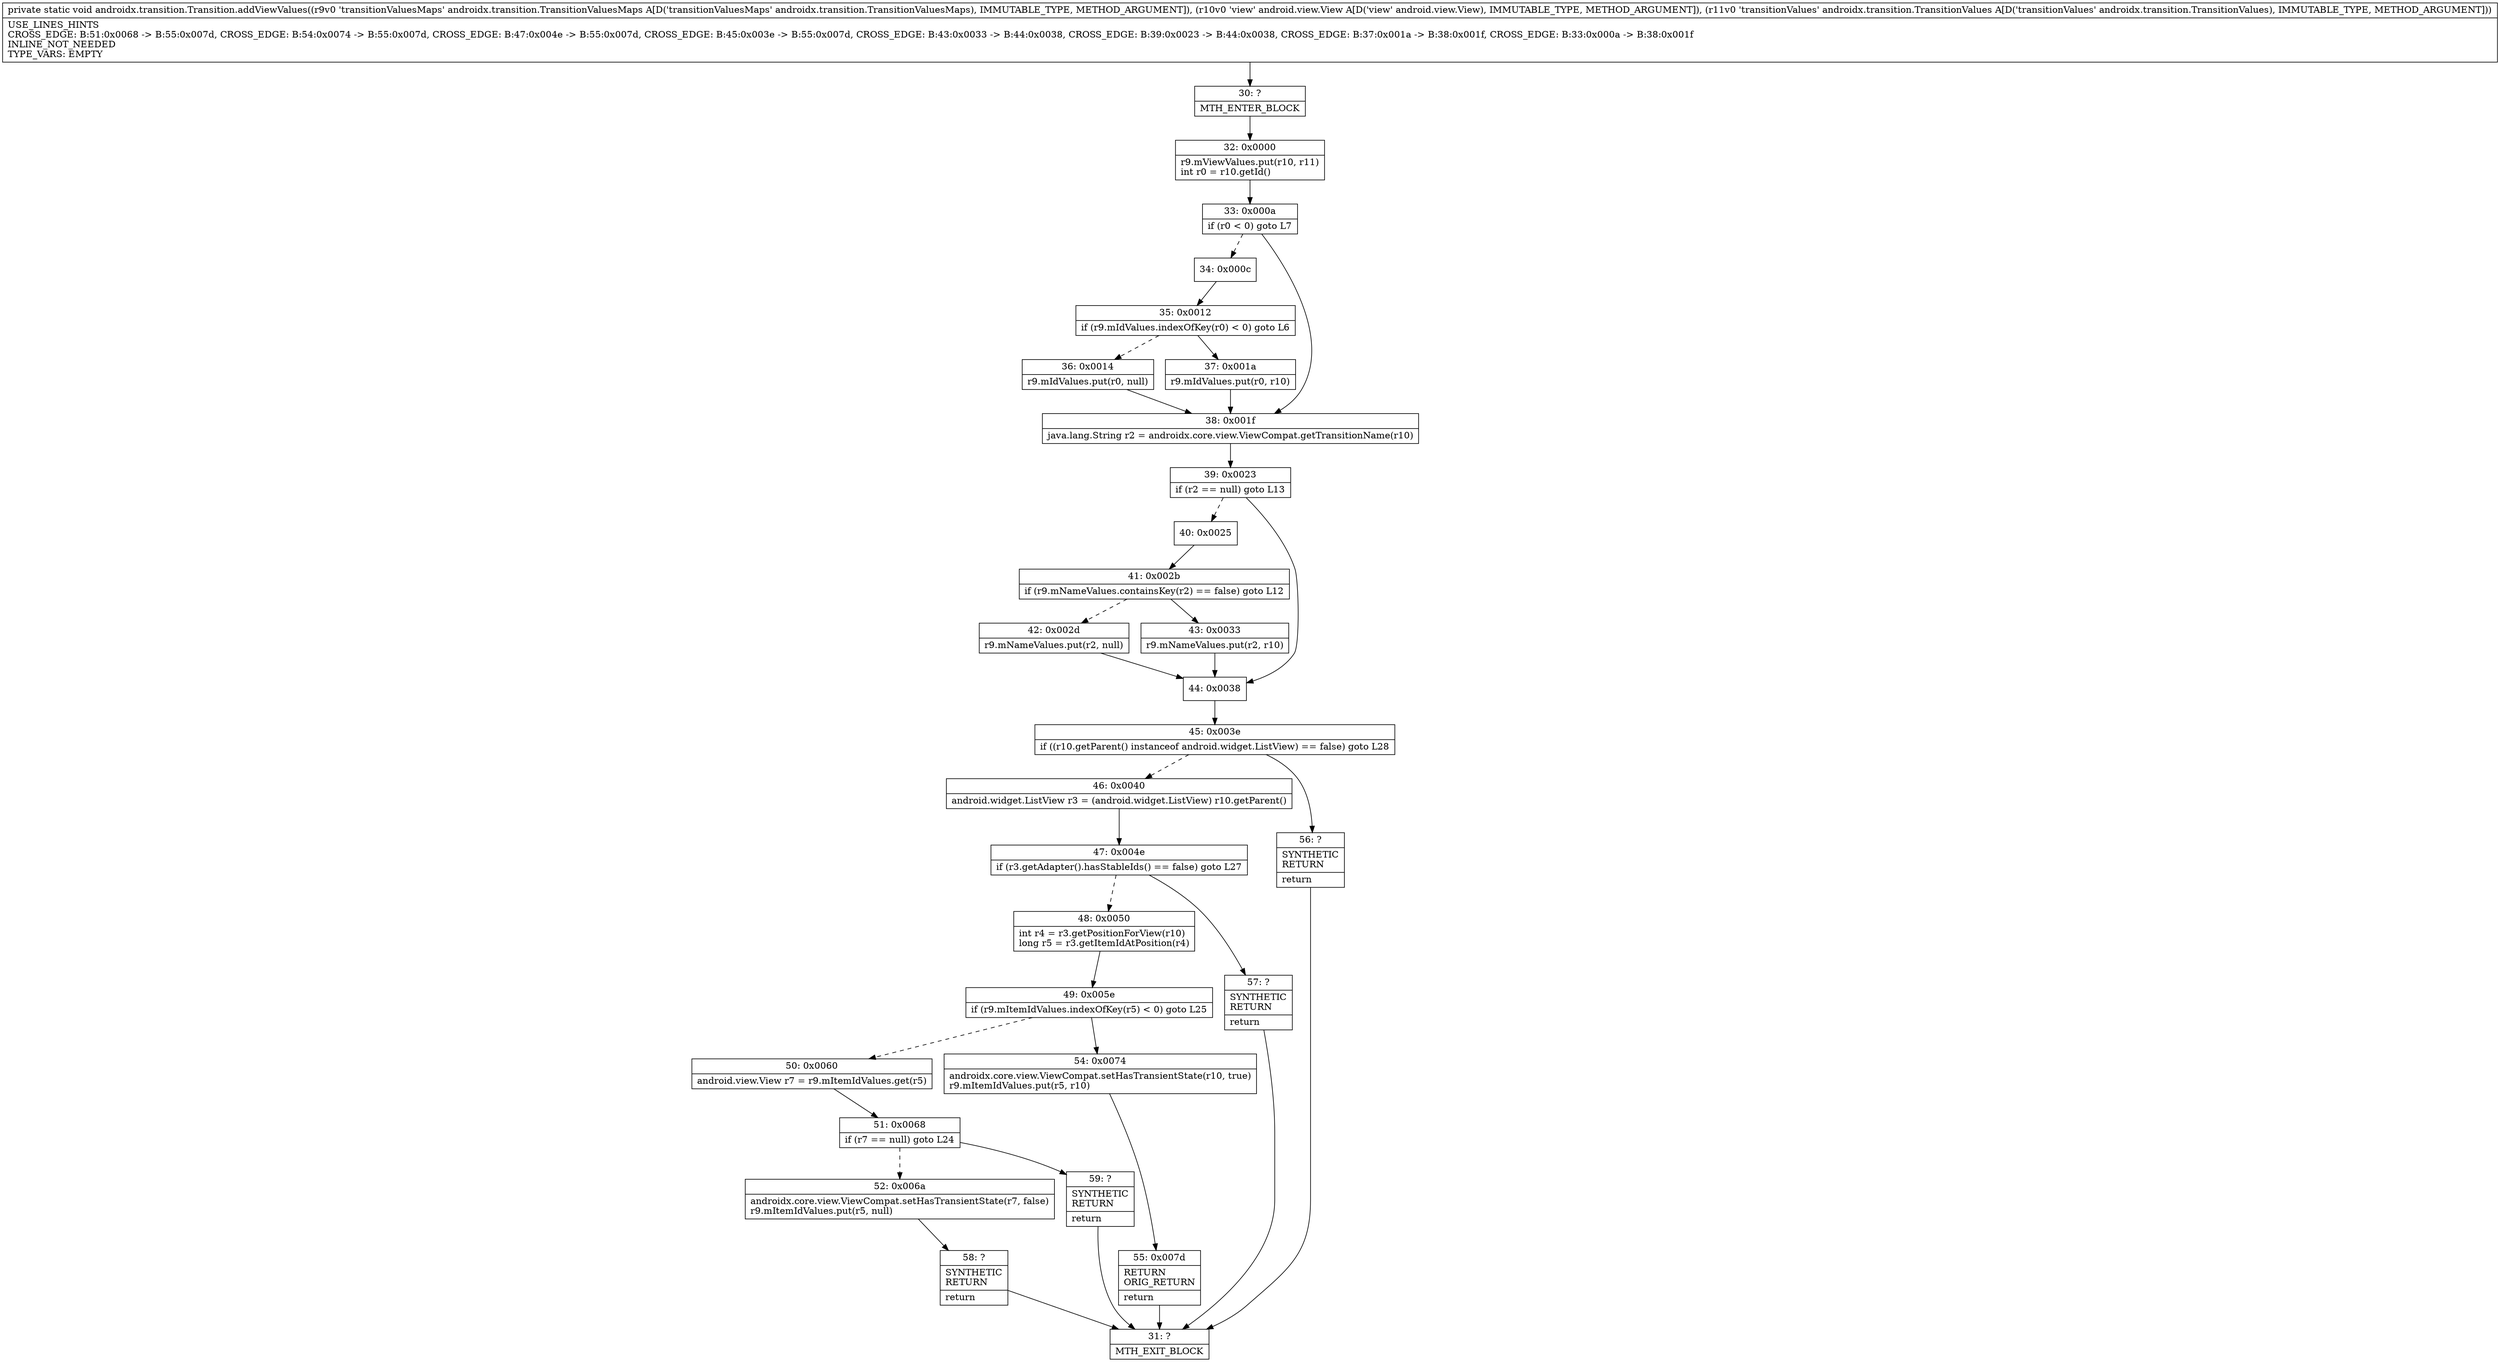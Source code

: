 digraph "CFG forandroidx.transition.Transition.addViewValues(Landroidx\/transition\/TransitionValuesMaps;Landroid\/view\/View;Landroidx\/transition\/TransitionValues;)V" {
Node_30 [shape=record,label="{30\:\ ?|MTH_ENTER_BLOCK\l}"];
Node_32 [shape=record,label="{32\:\ 0x0000|r9.mViewValues.put(r10, r11)\lint r0 = r10.getId()\l}"];
Node_33 [shape=record,label="{33\:\ 0x000a|if (r0 \< 0) goto L7\l}"];
Node_34 [shape=record,label="{34\:\ 0x000c}"];
Node_35 [shape=record,label="{35\:\ 0x0012|if (r9.mIdValues.indexOfKey(r0) \< 0) goto L6\l}"];
Node_36 [shape=record,label="{36\:\ 0x0014|r9.mIdValues.put(r0, null)\l}"];
Node_37 [shape=record,label="{37\:\ 0x001a|r9.mIdValues.put(r0, r10)\l}"];
Node_38 [shape=record,label="{38\:\ 0x001f|java.lang.String r2 = androidx.core.view.ViewCompat.getTransitionName(r10)\l}"];
Node_39 [shape=record,label="{39\:\ 0x0023|if (r2 == null) goto L13\l}"];
Node_40 [shape=record,label="{40\:\ 0x0025}"];
Node_41 [shape=record,label="{41\:\ 0x002b|if (r9.mNameValues.containsKey(r2) == false) goto L12\l}"];
Node_42 [shape=record,label="{42\:\ 0x002d|r9.mNameValues.put(r2, null)\l}"];
Node_43 [shape=record,label="{43\:\ 0x0033|r9.mNameValues.put(r2, r10)\l}"];
Node_44 [shape=record,label="{44\:\ 0x0038}"];
Node_45 [shape=record,label="{45\:\ 0x003e|if ((r10.getParent() instanceof android.widget.ListView) == false) goto L28\l}"];
Node_46 [shape=record,label="{46\:\ 0x0040|android.widget.ListView r3 = (android.widget.ListView) r10.getParent()\l}"];
Node_47 [shape=record,label="{47\:\ 0x004e|if (r3.getAdapter().hasStableIds() == false) goto L27\l}"];
Node_48 [shape=record,label="{48\:\ 0x0050|int r4 = r3.getPositionForView(r10)\llong r5 = r3.getItemIdAtPosition(r4)\l}"];
Node_49 [shape=record,label="{49\:\ 0x005e|if (r9.mItemIdValues.indexOfKey(r5) \< 0) goto L25\l}"];
Node_50 [shape=record,label="{50\:\ 0x0060|android.view.View r7 = r9.mItemIdValues.get(r5)\l}"];
Node_51 [shape=record,label="{51\:\ 0x0068|if (r7 == null) goto L24\l}"];
Node_52 [shape=record,label="{52\:\ 0x006a|androidx.core.view.ViewCompat.setHasTransientState(r7, false)\lr9.mItemIdValues.put(r5, null)\l}"];
Node_58 [shape=record,label="{58\:\ ?|SYNTHETIC\lRETURN\l|return\l}"];
Node_31 [shape=record,label="{31\:\ ?|MTH_EXIT_BLOCK\l}"];
Node_59 [shape=record,label="{59\:\ ?|SYNTHETIC\lRETURN\l|return\l}"];
Node_54 [shape=record,label="{54\:\ 0x0074|androidx.core.view.ViewCompat.setHasTransientState(r10, true)\lr9.mItemIdValues.put(r5, r10)\l}"];
Node_55 [shape=record,label="{55\:\ 0x007d|RETURN\lORIG_RETURN\l|return\l}"];
Node_57 [shape=record,label="{57\:\ ?|SYNTHETIC\lRETURN\l|return\l}"];
Node_56 [shape=record,label="{56\:\ ?|SYNTHETIC\lRETURN\l|return\l}"];
MethodNode[shape=record,label="{private static void androidx.transition.Transition.addViewValues((r9v0 'transitionValuesMaps' androidx.transition.TransitionValuesMaps A[D('transitionValuesMaps' androidx.transition.TransitionValuesMaps), IMMUTABLE_TYPE, METHOD_ARGUMENT]), (r10v0 'view' android.view.View A[D('view' android.view.View), IMMUTABLE_TYPE, METHOD_ARGUMENT]), (r11v0 'transitionValues' androidx.transition.TransitionValues A[D('transitionValues' androidx.transition.TransitionValues), IMMUTABLE_TYPE, METHOD_ARGUMENT]))  | USE_LINES_HINTS\lCROSS_EDGE: B:51:0x0068 \-\> B:55:0x007d, CROSS_EDGE: B:54:0x0074 \-\> B:55:0x007d, CROSS_EDGE: B:47:0x004e \-\> B:55:0x007d, CROSS_EDGE: B:45:0x003e \-\> B:55:0x007d, CROSS_EDGE: B:43:0x0033 \-\> B:44:0x0038, CROSS_EDGE: B:39:0x0023 \-\> B:44:0x0038, CROSS_EDGE: B:37:0x001a \-\> B:38:0x001f, CROSS_EDGE: B:33:0x000a \-\> B:38:0x001f\lINLINE_NOT_NEEDED\lTYPE_VARS: EMPTY\l}"];
MethodNode -> Node_30;Node_30 -> Node_32;
Node_32 -> Node_33;
Node_33 -> Node_34[style=dashed];
Node_33 -> Node_38;
Node_34 -> Node_35;
Node_35 -> Node_36[style=dashed];
Node_35 -> Node_37;
Node_36 -> Node_38;
Node_37 -> Node_38;
Node_38 -> Node_39;
Node_39 -> Node_40[style=dashed];
Node_39 -> Node_44;
Node_40 -> Node_41;
Node_41 -> Node_42[style=dashed];
Node_41 -> Node_43;
Node_42 -> Node_44;
Node_43 -> Node_44;
Node_44 -> Node_45;
Node_45 -> Node_46[style=dashed];
Node_45 -> Node_56;
Node_46 -> Node_47;
Node_47 -> Node_48[style=dashed];
Node_47 -> Node_57;
Node_48 -> Node_49;
Node_49 -> Node_50[style=dashed];
Node_49 -> Node_54;
Node_50 -> Node_51;
Node_51 -> Node_52[style=dashed];
Node_51 -> Node_59;
Node_52 -> Node_58;
Node_58 -> Node_31;
Node_59 -> Node_31;
Node_54 -> Node_55;
Node_55 -> Node_31;
Node_57 -> Node_31;
Node_56 -> Node_31;
}

